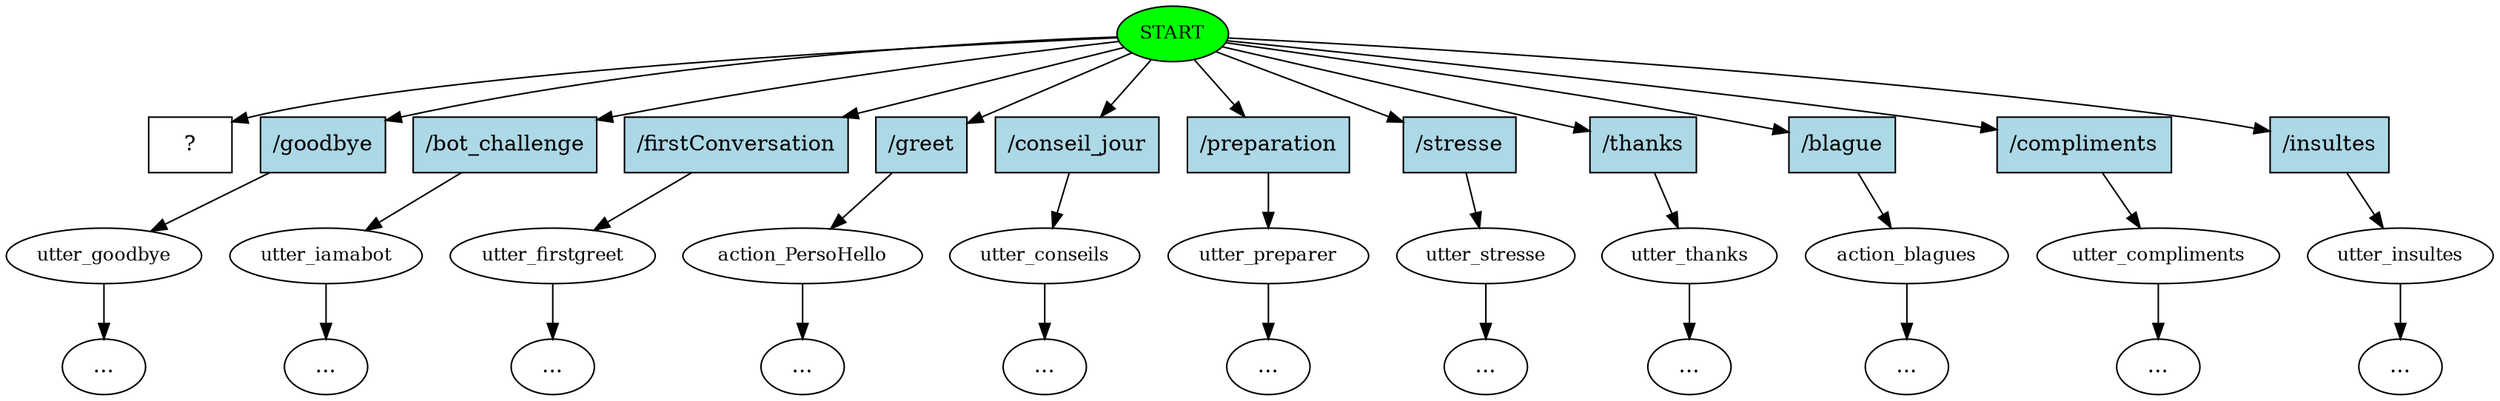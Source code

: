 digraph  {
0 [class="start active", fillcolor=green, fontsize=12, label=START, style=filled];
1 [class="", fontsize=12, label=utter_goodbye];
"-3" [class=ellipsis, label="..."];
2 [class="", fontsize=12, label=utter_iamabot];
"-4" [class=ellipsis, label="..."];
3 [class="", fontsize=12, label=utter_firstgreet];
"-6" [class=ellipsis, label="..."];
5 [class="", fontsize=12, label=action_PersoHello];
"-7" [class=ellipsis, label="..."];
6 [class="", fontsize=12, label=utter_conseils];
"-8" [class=ellipsis, label="..."];
7 [class="", fontsize=12, label=utter_preparer];
"-9" [class=ellipsis, label="..."];
8 [class="", fontsize=12, label=utter_stresse];
"-10" [class=ellipsis, label="..."];
9 [class="", fontsize=12, label=utter_thanks];
"-11" [class=ellipsis, label="..."];
10 [class="", fontsize=12, label=action_blagues];
"-12" [class=ellipsis, label="..."];
11 [class="", fontsize=12, label=utter_compliments];
"-13" [class=ellipsis, label="..."];
12 [class="", fontsize=12, label=utter_insultes];
"-14" [class=ellipsis, label="..."];
13 [class="intent dashed active", label="  ?  ", shape=rect];
14 [class=intent, fillcolor=lightblue, label="/goodbye", shape=rect, style=filled];
15 [class=intent, fillcolor=lightblue, label="/bot_challenge", shape=rect, style=filled];
16 [class=intent, fillcolor=lightblue, label="/firstConversation", shape=rect, style=filled];
17 [class=intent, fillcolor=lightblue, label="/greet", shape=rect, style=filled];
18 [class=intent, fillcolor=lightblue, label="/conseil_jour", shape=rect, style=filled];
19 [class=intent, fillcolor=lightblue, label="/preparation", shape=rect, style=filled];
20 [class=intent, fillcolor=lightblue, label="/stresse", shape=rect, style=filled];
21 [class=intent, fillcolor=lightblue, label="/thanks", shape=rect, style=filled];
22 [class=intent, fillcolor=lightblue, label="/blague", shape=rect, style=filled];
23 [class=intent, fillcolor=lightblue, label="/compliments", shape=rect, style=filled];
24 [class=intent, fillcolor=lightblue, label="/insultes", shape=rect, style=filled];
0 -> 13  [class=active, key=NONE, label=""];
0 -> 14  [class="", key=0];
0 -> 15  [class="", key=0];
0 -> 16  [class="", key=0];
0 -> 17  [class="", key=0];
0 -> 18  [class="", key=0];
0 -> 19  [class="", key=0];
0 -> 20  [class="", key=0];
0 -> 21  [class="", key=0];
0 -> 22  [class="", key=0];
0 -> 23  [class="", key=0];
0 -> 24  [class="", key=0];
1 -> "-3"  [class="", key=NONE, label=""];
2 -> "-4"  [class="", key=NONE, label=""];
3 -> "-6"  [class="", key=NONE, label=""];
5 -> "-7"  [class="", key=NONE, label=""];
6 -> "-8"  [class="", key=NONE, label=""];
7 -> "-9"  [class="", key=NONE, label=""];
8 -> "-10"  [class="", key=NONE, label=""];
9 -> "-11"  [class="", key=NONE, label=""];
10 -> "-12"  [class="", key=NONE, label=""];
11 -> "-13"  [class="", key=NONE, label=""];
12 -> "-14"  [class="", key=NONE, label=""];
14 -> 1  [class="", key=0];
15 -> 2  [class="", key=0];
16 -> 3  [class="", key=0];
17 -> 5  [class="", key=0];
18 -> 6  [class="", key=0];
19 -> 7  [class="", key=0];
20 -> 8  [class="", key=0];
21 -> 9  [class="", key=0];
22 -> 10  [class="", key=0];
23 -> 11  [class="", key=0];
24 -> 12  [class="", key=0];
}
